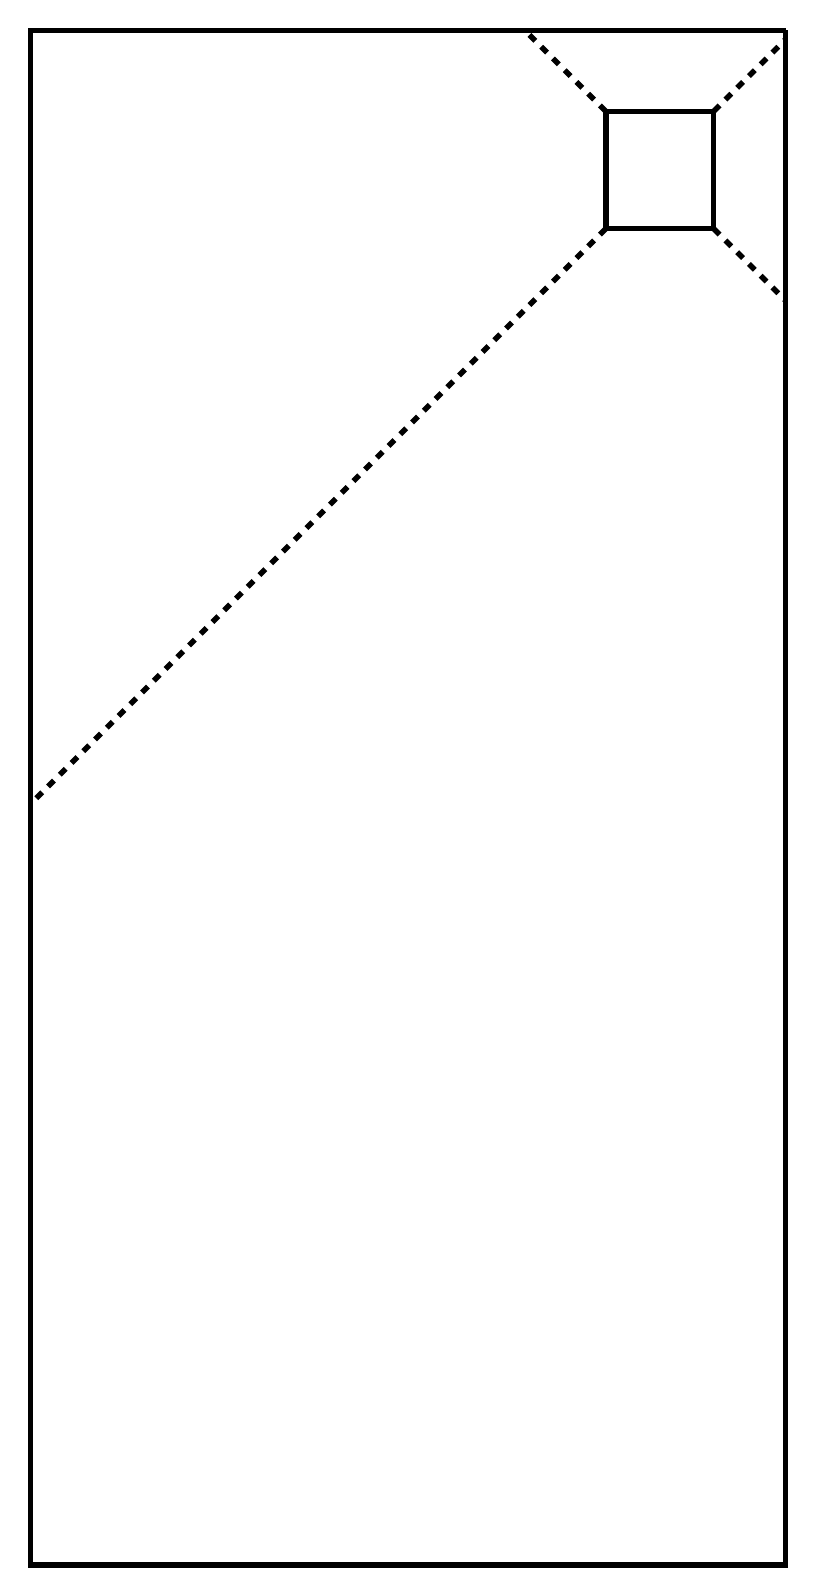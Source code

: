 % This file was created by matlab2tikz v0.4.0.
% Copyright (c) 2008--2013, Nico Schlömer <nico.schloemer@gmail.com>
% All rights reserved.
% 
% The latest updates can be retrieved from
%   http://www.mathworks.com/matlabcentral/fileexchange/22022-matlab2tikz
% where you can also make suggestions and rate matlab2tikz.
% 
% % -*- root: TestingFigures.tex -*-
% 
\begin{tikzpicture}

\begin{axis}[%
width=10cm,
height=19.863cm,
scale only axis,
xmin=250,
xmax=3900,
ymin=1150,
ymax=8400,
hide axis,
axis x line*=bottom,
axis y line*=left,
y post scale=1,
unit vector ratio=1 1 1
]
\addplot [
color=blue,
solid,
forget plot
]
table[row sep=crcr]{
3844 8312\\
344 8312\\
344 1200\\
3844 1200\\
3844 8312\\
};
\addplot [
color=blue,
solid,
forget plot
]
table[row sep=crcr]{
3011 7393\\
3011 7937\\
3511 7937\\
3511 7393\\
3011 7393\\
};
\addplot [
color=black,
dashed,
line width=2.0pt,
forget plot
]
table[row sep=crcr]{
3011 7393\\
344 4726\\
};
\addplot [
color=black,
dashed,
line width=2.0pt,
forget plot
]
table[row sep=crcr]{
3011 7937\\
2636 8312\\
};
\addplot [
color=black,
dashed,
line width=2.0pt,
forget plot
]
table[row sep=crcr]{
3511 7937\\
3844 8270\\
};
\addplot [
color=black,
dashed,
line width=2.0pt,
forget plot
]
table[row sep=crcr]{
3511 7393\\
3844 7060\\
};
\addplot [
color=black,
solid,
line width=2.0pt,
forget plot
]
table[row sep=crcr]{
3844 8312\\
344 8312\\
344 1200\\
3844 1200\\
3844 8312\\
};
\addplot [
color=black,
solid,
line width=2.0pt,
forget plot
]
table[row sep=crcr]{
3011 7393\\
3011 7937\\
3511 7937\\
3511 7393\\
3011 7393\\
};
\end{axis}
\end{tikzpicture}%